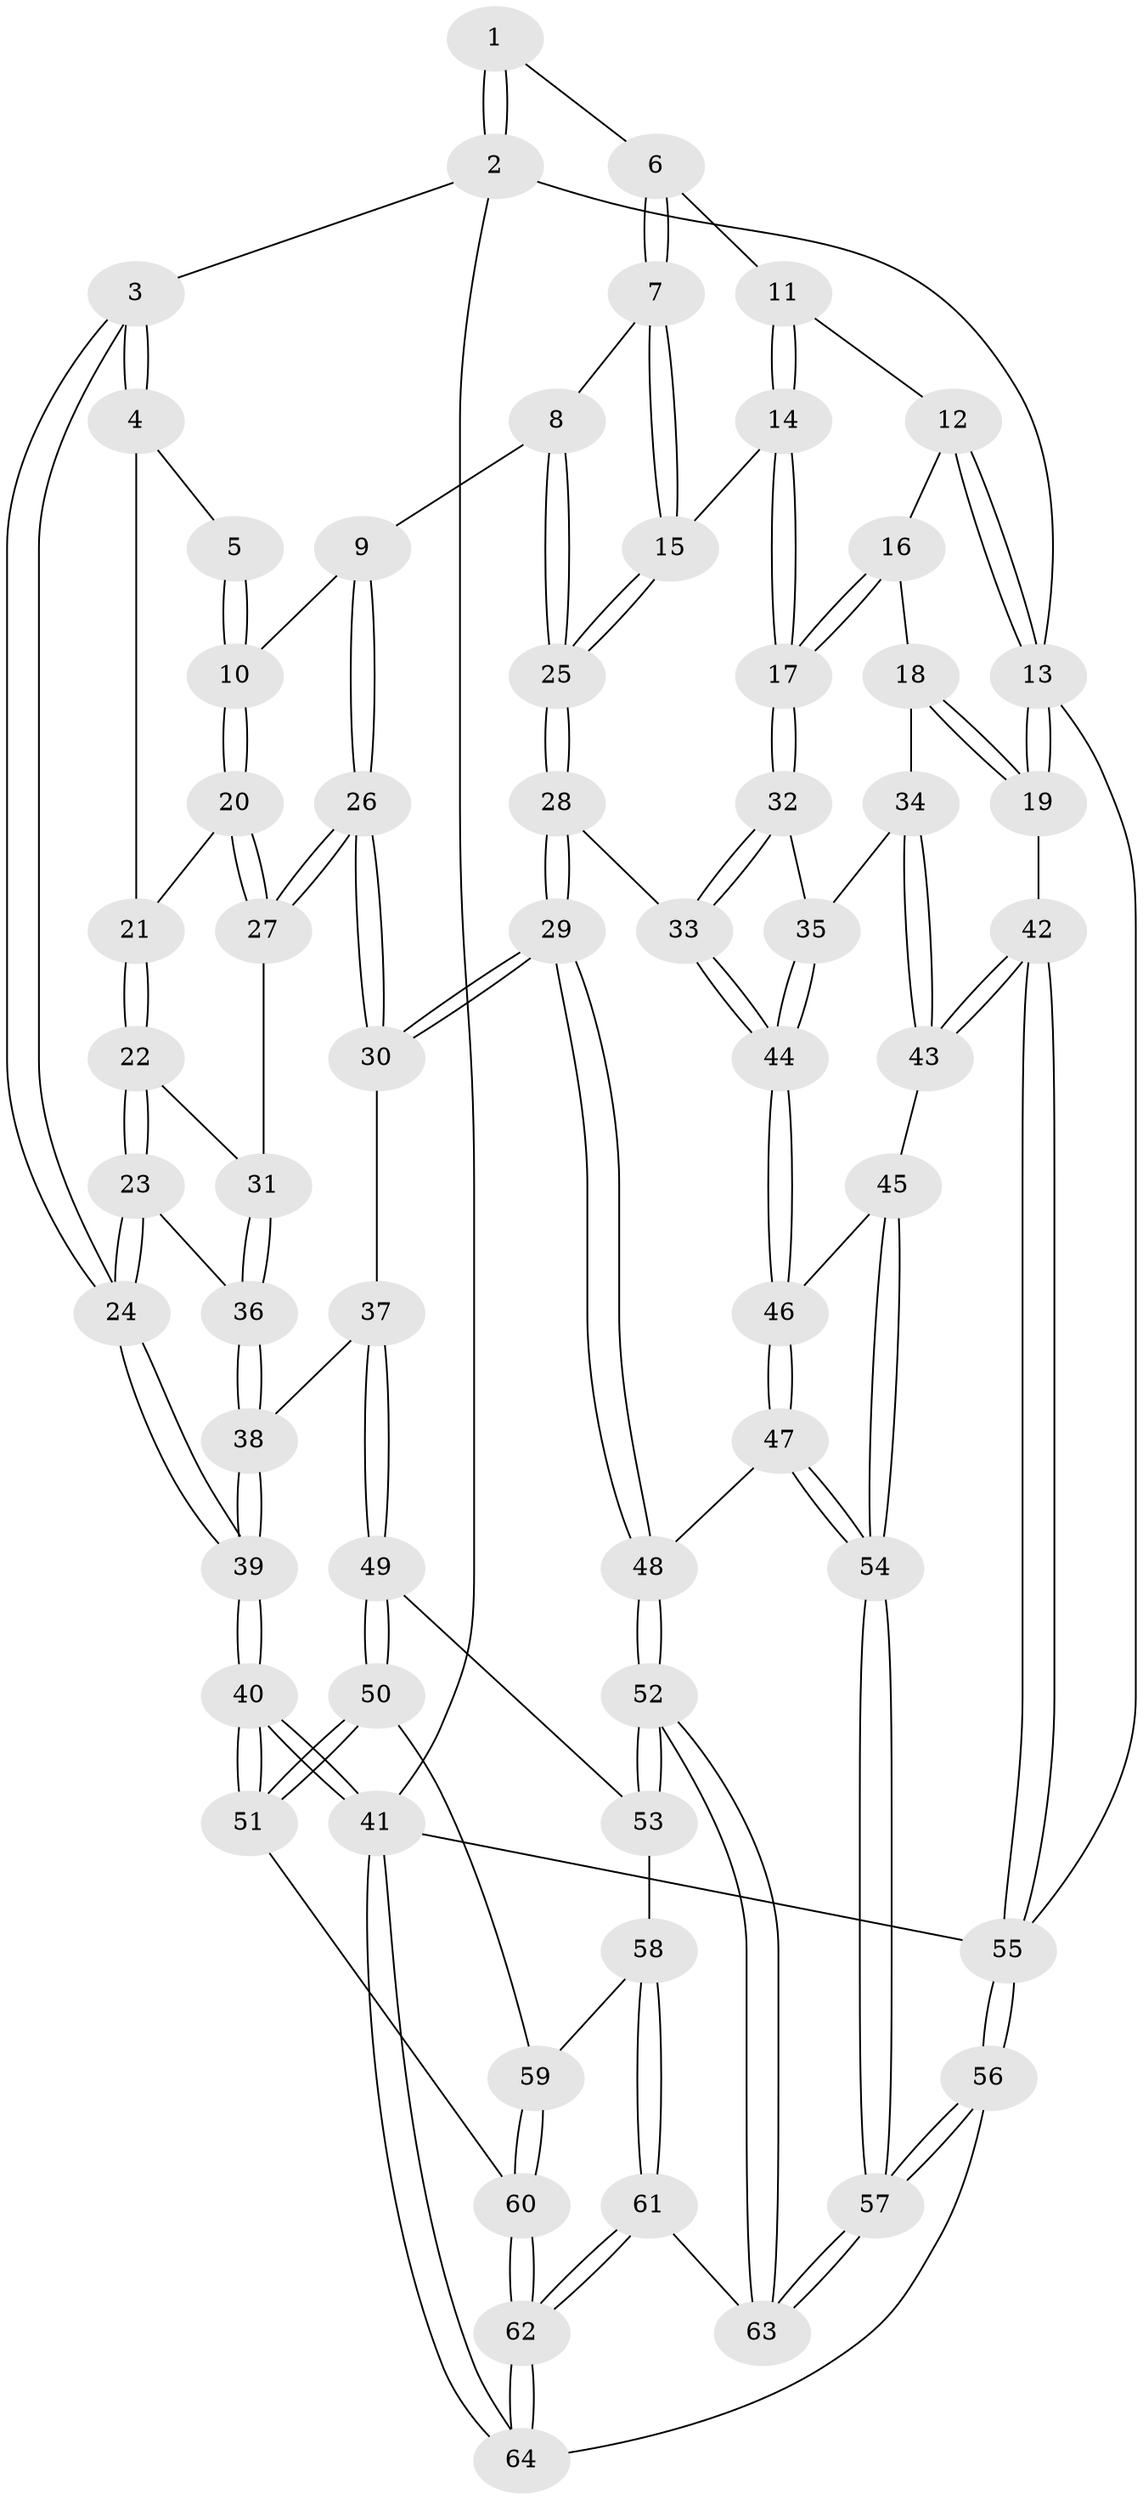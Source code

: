 // coarse degree distribution, {2: 0.1794871794871795, 4: 0.05128205128205128, 3: 0.6153846153846154, 5: 0.15384615384615385}
// Generated by graph-tools (version 1.1) at 2025/54/03/04/25 22:54:28]
// undirected, 64 vertices, 157 edges
graph export_dot {
  node [color=gray90,style=filled];
  1 [pos="+0.44209183066771995+0"];
  2 [pos="+0+0"];
  3 [pos="+0+0"];
  4 [pos="+0.11804953491082576+0.09527330336150401"];
  5 [pos="+0.27343554330868663+0.0682587368365652"];
  6 [pos="+0.5340931469206484+0"];
  7 [pos="+0.4920705180833347+0"];
  8 [pos="+0.3879672271856189+0.20487221215425863"];
  9 [pos="+0.3787933274056106+0.20860588051971707"];
  10 [pos="+0.3149839943743116+0.2109557795615325"];
  11 [pos="+0.6864541255826335+0"];
  12 [pos="+0.723715566403948+0"];
  13 [pos="+1+0"];
  14 [pos="+0.6206333186908605+0.257453442631121"];
  15 [pos="+0.5880927936156827+0.26062957756198923"];
  16 [pos="+0.7975895438838235+0.053839700813900715"];
  17 [pos="+0.7454304094665748+0.305908878976137"];
  18 [pos="+1+0.24150628558317713"];
  19 [pos="+1+0.22796097547681352"];
  20 [pos="+0.2527299326962848+0.22811135851777226"];
  21 [pos="+0.12700595517455493+0.10820432672942852"];
  22 [pos="+0.08607246016562924+0.30532034768443544"];
  23 [pos="+0+0.2607934865634071"];
  24 [pos="+0+0.2393843618939057"];
  25 [pos="+0.5131254860232127+0.2957201826528355"];
  26 [pos="+0.35486709312161163+0.4555339792864482"];
  27 [pos="+0.21266865659271725+0.3035014218749219"];
  28 [pos="+0.5075391565224996+0.4374006048471641"];
  29 [pos="+0.43053385869348004+0.5307797001993181"];
  30 [pos="+0.3760934676254645+0.5129102915293932"];
  31 [pos="+0.15290230447537742+0.3413313483204168"];
  32 [pos="+0.7612655030267105+0.33513026633941617"];
  33 [pos="+0.5832073545207602+0.4337004437859047"];
  34 [pos="+0.8611929442452172+0.3452560326218051"];
  35 [pos="+0.7669399346514179+0.3397667998754721"];
  36 [pos="+0.13558975731097533+0.4424041235214874"];
  37 [pos="+0.21118869434275184+0.5569291011724031"];
  38 [pos="+0.1328746125224491+0.4790323684166839"];
  39 [pos="+0+0.5289943035591352"];
  40 [pos="+0+0.7926922739838244"];
  41 [pos="+0+1"];
  42 [pos="+1+0.6068036160560397"];
  43 [pos="+1+0.5800122574648652"];
  44 [pos="+0.7441618958391099+0.5748131239705222"];
  45 [pos="+0.8192613680298658+0.6250393315910041"];
  46 [pos="+0.7445210750944475+0.5769592791166068"];
  47 [pos="+0.5303619046486493+0.658482541537967"];
  48 [pos="+0.49084802652313786+0.6477502169911087"];
  49 [pos="+0.19675675059734254+0.597791131765151"];
  50 [pos="+0.12691919024049575+0.6752298619179176"];
  51 [pos="+0+0.7925705557461911"];
  52 [pos="+0.38968937276267623+0.7899007634370658"];
  53 [pos="+0.28217913546214274+0.7236118234405147"];
  54 [pos="+0.7588672303955651+0.975815806089949"];
  55 [pos="+1+1"];
  56 [pos="+0.9083165793886899+1"];
  57 [pos="+0.7647451743087089+1"];
  58 [pos="+0.198307382237474+0.7681758502802633"];
  59 [pos="+0.1768945849844472+0.7593596065141938"];
  60 [pos="+0.11033443715283044+0.8953165563732859"];
  61 [pos="+0.31756676883465945+0.9250752086781177"];
  62 [pos="+0.26885604658790146+0.9998746709544284"];
  63 [pos="+0.37315527338968185+0.8704742690696115"];
  64 [pos="+0.2681903850902853+1"];
  1 -- 2;
  1 -- 2;
  1 -- 6;
  2 -- 3;
  2 -- 13;
  2 -- 41;
  3 -- 4;
  3 -- 4;
  3 -- 24;
  3 -- 24;
  4 -- 5;
  4 -- 21;
  5 -- 10;
  5 -- 10;
  6 -- 7;
  6 -- 7;
  6 -- 11;
  7 -- 8;
  7 -- 15;
  7 -- 15;
  8 -- 9;
  8 -- 25;
  8 -- 25;
  9 -- 10;
  9 -- 26;
  9 -- 26;
  10 -- 20;
  10 -- 20;
  11 -- 12;
  11 -- 14;
  11 -- 14;
  12 -- 13;
  12 -- 13;
  12 -- 16;
  13 -- 19;
  13 -- 19;
  13 -- 55;
  14 -- 15;
  14 -- 17;
  14 -- 17;
  15 -- 25;
  15 -- 25;
  16 -- 17;
  16 -- 17;
  16 -- 18;
  17 -- 32;
  17 -- 32;
  18 -- 19;
  18 -- 19;
  18 -- 34;
  19 -- 42;
  20 -- 21;
  20 -- 27;
  20 -- 27;
  21 -- 22;
  21 -- 22;
  22 -- 23;
  22 -- 23;
  22 -- 31;
  23 -- 24;
  23 -- 24;
  23 -- 36;
  24 -- 39;
  24 -- 39;
  25 -- 28;
  25 -- 28;
  26 -- 27;
  26 -- 27;
  26 -- 30;
  26 -- 30;
  27 -- 31;
  28 -- 29;
  28 -- 29;
  28 -- 33;
  29 -- 30;
  29 -- 30;
  29 -- 48;
  29 -- 48;
  30 -- 37;
  31 -- 36;
  31 -- 36;
  32 -- 33;
  32 -- 33;
  32 -- 35;
  33 -- 44;
  33 -- 44;
  34 -- 35;
  34 -- 43;
  34 -- 43;
  35 -- 44;
  35 -- 44;
  36 -- 38;
  36 -- 38;
  37 -- 38;
  37 -- 49;
  37 -- 49;
  38 -- 39;
  38 -- 39;
  39 -- 40;
  39 -- 40;
  40 -- 41;
  40 -- 41;
  40 -- 51;
  40 -- 51;
  41 -- 64;
  41 -- 64;
  41 -- 55;
  42 -- 43;
  42 -- 43;
  42 -- 55;
  42 -- 55;
  43 -- 45;
  44 -- 46;
  44 -- 46;
  45 -- 46;
  45 -- 54;
  45 -- 54;
  46 -- 47;
  46 -- 47;
  47 -- 48;
  47 -- 54;
  47 -- 54;
  48 -- 52;
  48 -- 52;
  49 -- 50;
  49 -- 50;
  49 -- 53;
  50 -- 51;
  50 -- 51;
  50 -- 59;
  51 -- 60;
  52 -- 53;
  52 -- 53;
  52 -- 63;
  52 -- 63;
  53 -- 58;
  54 -- 57;
  54 -- 57;
  55 -- 56;
  55 -- 56;
  56 -- 57;
  56 -- 57;
  56 -- 64;
  57 -- 63;
  57 -- 63;
  58 -- 59;
  58 -- 61;
  58 -- 61;
  59 -- 60;
  59 -- 60;
  60 -- 62;
  60 -- 62;
  61 -- 62;
  61 -- 62;
  61 -- 63;
  62 -- 64;
  62 -- 64;
}
